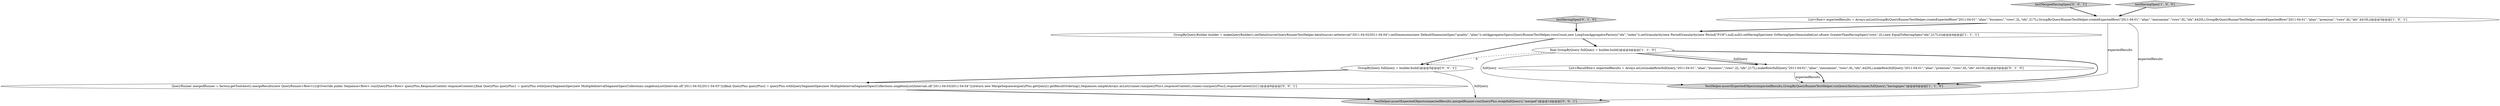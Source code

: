 digraph {
4 [style = filled, label = "List<Row> expectedResults = Arrays.asList(GroupByQueryRunnerTestHelper.createExpectedRow(\"2011-04-01\",\"alias\",\"business\",\"rows\",2L,\"idx\",217L),GroupByQueryRunnerTestHelper.createExpectedRow(\"2011-04-01\",\"alias\",\"mezzanine\",\"rows\",6L,\"idx\",4420L),GroupByQueryRunnerTestHelper.createExpectedRow(\"2011-04-01\",\"alias\",\"premium\",\"rows\",6L,\"idx\",4416L))@@@3@@@['1', '0', '1']", fillcolor = white, shape = ellipse image = "AAA0AAABBB1BBB"];
5 [style = filled, label = "List<ResultRow> expectedResults = Arrays.asList(makeRow(fullQuery,\"2011-04-01\",\"alias\",\"business\",\"rows\",2L,\"idx\",217L),makeRow(fullQuery,\"2011-04-01\",\"alias\",\"mezzanine\",\"rows\",6L,\"idx\",4420L),makeRow(fullQuery,\"2011-04-01\",\"alias\",\"premium\",\"rows\",6L,\"idx\",4416L))@@@5@@@['0', '1', '0']", fillcolor = white, shape = ellipse image = "AAA1AAABBB2BBB"];
6 [style = filled, label = "testHavingSpec['0', '1', '0']", fillcolor = lightgray, shape = diamond image = "AAA0AAABBB2BBB"];
2 [style = filled, label = "final GroupByQuery fullQuery = builder.build()@@@4@@@['1', '1', '0']", fillcolor = white, shape = ellipse image = "AAA0AAABBB1BBB"];
10 [style = filled, label = "testMergedHavingSpec['0', '0', '1']", fillcolor = lightgray, shape = diamond image = "AAA0AAABBB3BBB"];
3 [style = filled, label = "TestHelper.assertExpectedObjects(expectedResults,GroupByQueryRunnerTestHelper.runQuery(factory,runner,fullQuery),\"havingspec\")@@@6@@@['1', '1', '0']", fillcolor = lightgray, shape = ellipse image = "AAA0AAABBB1BBB"];
9 [style = filled, label = "TestHelper.assertExpectedObjects(expectedResults,mergedRunner.run(QueryPlus.wrap(fullQuery)),\"merged\")@@@14@@@['0', '0', '1']", fillcolor = lightgray, shape = ellipse image = "AAA0AAABBB3BBB"];
8 [style = filled, label = "QueryRunner mergedRunner = factory.getToolchest().mergeResults(new QueryRunner<Row>(){@Override public Sequence<Row> run(QueryPlus<Row> queryPlus,ResponseContext responseContext){final QueryPlus queryPlus1 = queryPlus.withQuerySegmentSpec(new MultipleIntervalSegmentSpec(Collections.singletonList(Intervals.of(\"2011-04-02/2011-04-03\"))))final QueryPlus queryPlus2 = queryPlus.withQuerySegmentSpec(new MultipleIntervalSegmentSpec(Collections.singletonList(Intervals.of(\"2011-04-03/2011-04-04\"))))return new MergeSequence(queryPlus.getQuery().getResultOrdering(),Sequences.simple(Arrays.asList(runner.run(queryPlus1,responseContext),runner.run(queryPlus2,responseContext))))}})@@@6@@@['0', '0', '1']", fillcolor = white, shape = ellipse image = "AAA0AAABBB3BBB"];
7 [style = filled, label = "GroupByQuery fullQuery = builder.build()@@@5@@@['0', '0', '1']", fillcolor = white, shape = ellipse image = "AAA0AAABBB3BBB"];
0 [style = filled, label = "GroupByQuery.Builder builder = makeQueryBuilder().setDataSource(QueryRunnerTestHelper.dataSource).setInterval(\"2011-04-02/2011-04-04\").setDimensions(new DefaultDimensionSpec(\"quality\",\"alias\")).setAggregatorSpecs(QueryRunnerTestHelper.rowsCount,new LongSumAggregatorFactory(\"idx\",\"index\")).setGranularity(new PeriodGranularity(new Period(\"P1M\"),null,null)).setHavingSpec(new OrHavingSpec(ImmutableList.of(new GreaterThanHavingSpec(\"rows\",2L),new EqualToHavingSpec(\"idx\",217L))))@@@4@@@['1', '1', '1']", fillcolor = white, shape = ellipse image = "AAA0AAABBB1BBB"];
1 [style = filled, label = "testHavingSpec['1', '0', '0']", fillcolor = lightgray, shape = diamond image = "AAA0AAABBB1BBB"];
6->0 [style = bold, label=""];
2->7 [style = dashed, label="0"];
5->3 [style = bold, label=""];
2->5 [style = bold, label=""];
0->2 [style = bold, label=""];
7->8 [style = bold, label=""];
8->9 [style = bold, label=""];
5->3 [style = solid, label="expectedResults"];
10->4 [style = bold, label=""];
4->3 [style = solid, label="expectedResults"];
7->9 [style = solid, label="fullQuery"];
2->3 [style = solid, label="fullQuery"];
4->0 [style = bold, label=""];
2->5 [style = solid, label="fullQuery"];
0->7 [style = bold, label=""];
1->4 [style = bold, label=""];
2->3 [style = bold, label=""];
4->9 [style = solid, label="expectedResults"];
}
